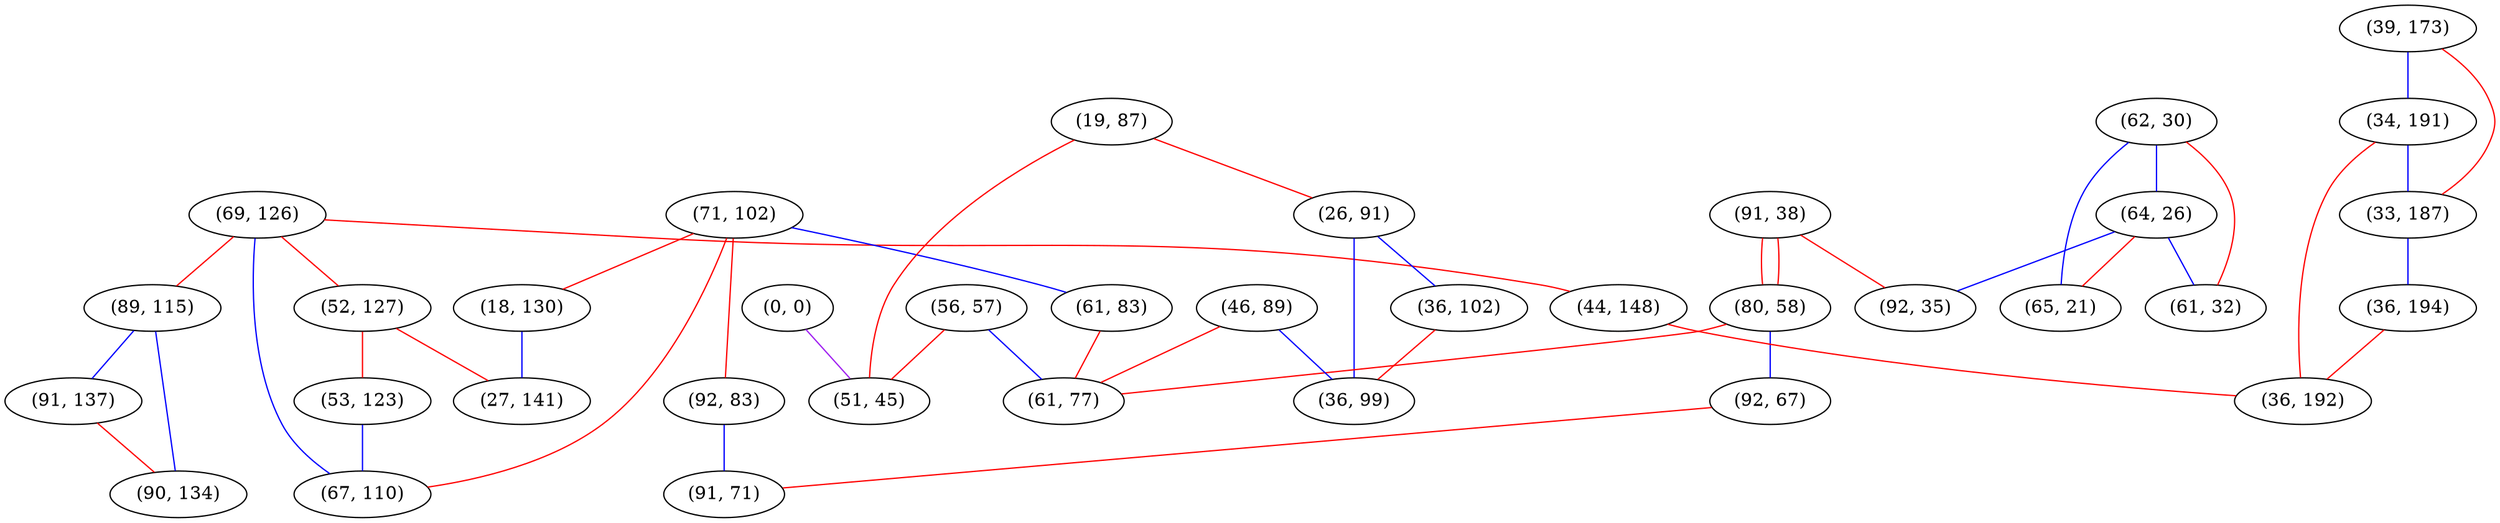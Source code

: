 graph "" {
"(69, 126)";
"(39, 173)";
"(34, 191)";
"(71, 102)";
"(89, 115)";
"(0, 0)";
"(62, 30)";
"(91, 137)";
"(92, 83)";
"(19, 87)";
"(26, 91)";
"(64, 26)";
"(33, 187)";
"(91, 38)";
"(56, 57)";
"(36, 194)";
"(52, 127)";
"(80, 58)";
"(65, 21)";
"(44, 148)";
"(18, 130)";
"(46, 89)";
"(61, 32)";
"(27, 141)";
"(92, 67)";
"(51, 45)";
"(90, 134)";
"(36, 102)";
"(53, 123)";
"(61, 83)";
"(92, 35)";
"(91, 71)";
"(61, 77)";
"(36, 99)";
"(67, 110)";
"(36, 192)";
"(69, 126)" -- "(52, 127)"  [color=red, key=0, weight=1];
"(69, 126)" -- "(44, 148)"  [color=red, key=0, weight=1];
"(69, 126)" -- "(89, 115)"  [color=red, key=0, weight=1];
"(69, 126)" -- "(67, 110)"  [color=blue, key=0, weight=3];
"(39, 173)" -- "(34, 191)"  [color=blue, key=0, weight=3];
"(39, 173)" -- "(33, 187)"  [color=red, key=0, weight=1];
"(34, 191)" -- "(33, 187)"  [color=blue, key=0, weight=3];
"(34, 191)" -- "(36, 192)"  [color=red, key=0, weight=1];
"(71, 102)" -- "(61, 83)"  [color=blue, key=0, weight=3];
"(71, 102)" -- "(92, 83)"  [color=red, key=0, weight=1];
"(71, 102)" -- "(67, 110)"  [color=red, key=0, weight=1];
"(71, 102)" -- "(18, 130)"  [color=red, key=0, weight=1];
"(89, 115)" -- "(90, 134)"  [color=blue, key=0, weight=3];
"(89, 115)" -- "(91, 137)"  [color=blue, key=0, weight=3];
"(0, 0)" -- "(51, 45)"  [color=purple, key=0, weight=4];
"(62, 30)" -- "(65, 21)"  [color=blue, key=0, weight=3];
"(62, 30)" -- "(64, 26)"  [color=blue, key=0, weight=3];
"(62, 30)" -- "(61, 32)"  [color=red, key=0, weight=1];
"(91, 137)" -- "(90, 134)"  [color=red, key=0, weight=1];
"(92, 83)" -- "(91, 71)"  [color=blue, key=0, weight=3];
"(19, 87)" -- "(26, 91)"  [color=red, key=0, weight=1];
"(19, 87)" -- "(51, 45)"  [color=red, key=0, weight=1];
"(26, 91)" -- "(36, 102)"  [color=blue, key=0, weight=3];
"(26, 91)" -- "(36, 99)"  [color=blue, key=0, weight=3];
"(64, 26)" -- "(65, 21)"  [color=red, key=0, weight=1];
"(64, 26)" -- "(61, 32)"  [color=blue, key=0, weight=3];
"(64, 26)" -- "(92, 35)"  [color=blue, key=0, weight=3];
"(33, 187)" -- "(36, 194)"  [color=blue, key=0, weight=3];
"(91, 38)" -- "(80, 58)"  [color=red, key=0, weight=1];
"(91, 38)" -- "(80, 58)"  [color=red, key=1, weight=1];
"(91, 38)" -- "(92, 35)"  [color=red, key=0, weight=1];
"(56, 57)" -- "(61, 77)"  [color=blue, key=0, weight=3];
"(56, 57)" -- "(51, 45)"  [color=red, key=0, weight=1];
"(36, 194)" -- "(36, 192)"  [color=red, key=0, weight=1];
"(52, 127)" -- "(53, 123)"  [color=red, key=0, weight=1];
"(52, 127)" -- "(27, 141)"  [color=red, key=0, weight=1];
"(80, 58)" -- "(92, 67)"  [color=blue, key=0, weight=3];
"(80, 58)" -- "(61, 77)"  [color=red, key=0, weight=1];
"(44, 148)" -- "(36, 192)"  [color=red, key=0, weight=1];
"(18, 130)" -- "(27, 141)"  [color=blue, key=0, weight=3];
"(46, 89)" -- "(61, 77)"  [color=red, key=0, weight=1];
"(46, 89)" -- "(36, 99)"  [color=blue, key=0, weight=3];
"(92, 67)" -- "(91, 71)"  [color=red, key=0, weight=1];
"(36, 102)" -- "(36, 99)"  [color=red, key=0, weight=1];
"(53, 123)" -- "(67, 110)"  [color=blue, key=0, weight=3];
"(61, 83)" -- "(61, 77)"  [color=red, key=0, weight=1];
}
